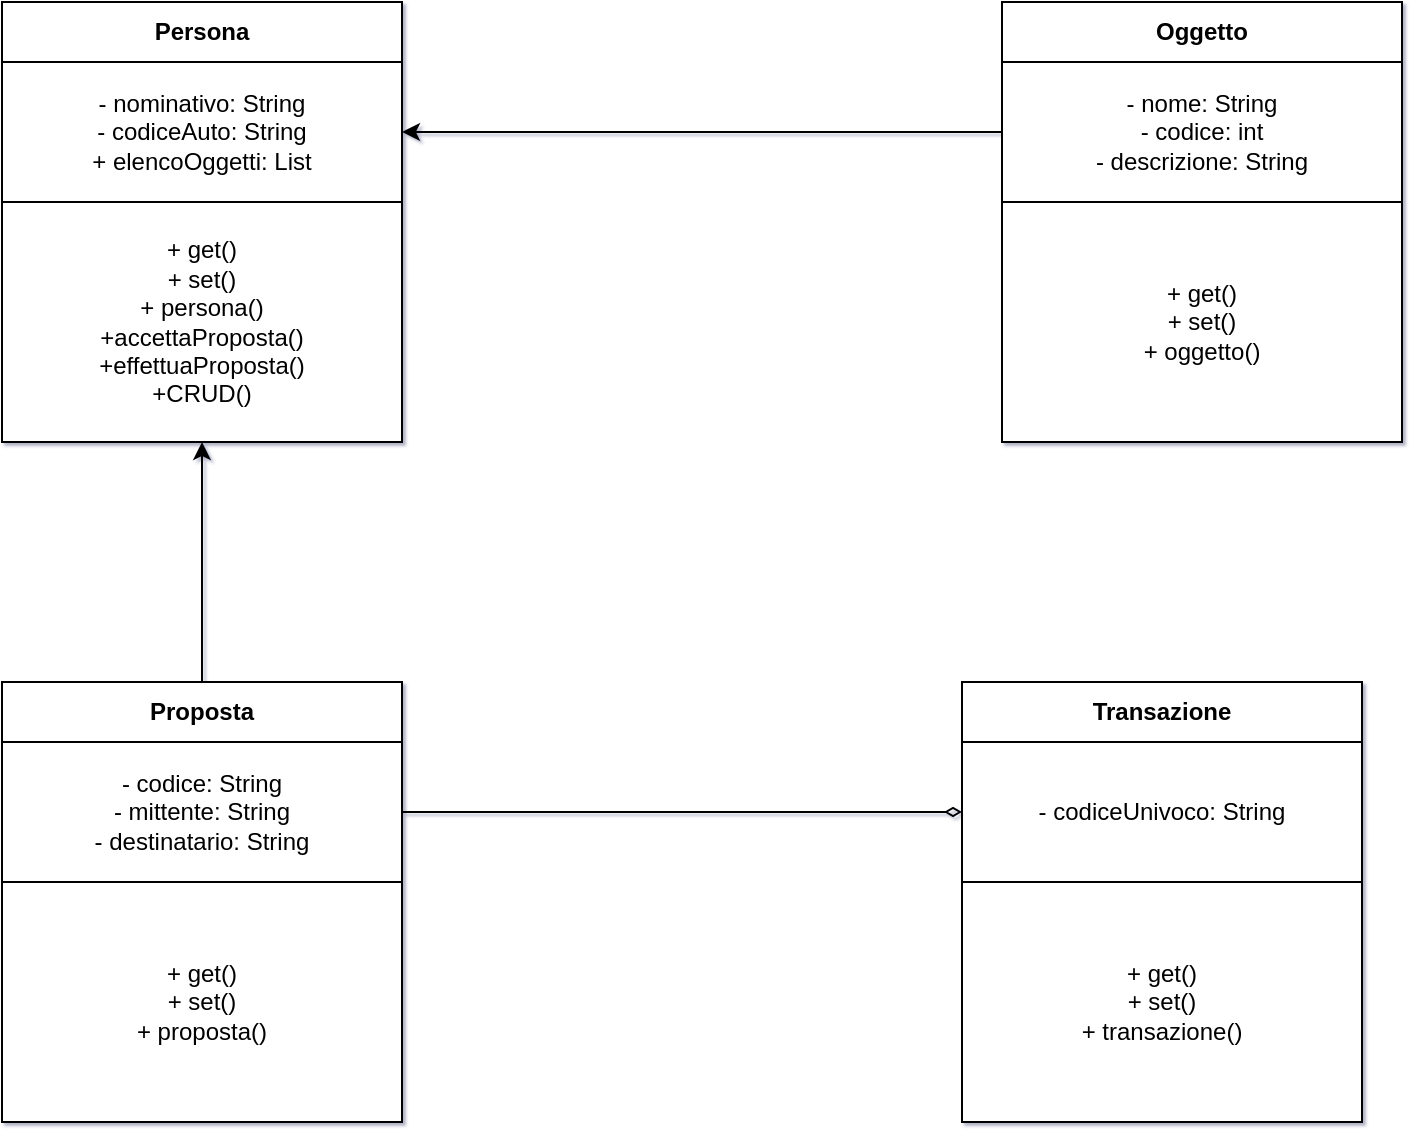 <mxfile version="23.1.5" type="device">
  <diagram name="Pagina-1" id="6Av8Gc_3-7IdRDmsvJMG">
    <mxGraphModel dx="1050" dy="629" grid="1" gridSize="10" guides="1" tooltips="1" connect="1" arrows="1" fold="1" page="1" pageScale="1" pageWidth="827" pageHeight="1169" background="none" math="0" shadow="1">
      <root>
        <mxCell id="0" />
        <mxCell id="1" parent="0" />
        <mxCell id="iIqzsNzQ5Ks9BfVmmFDp-2" value="+ get()&lt;br&gt;+ set()&lt;br&gt;+ persona()&lt;br&gt;+accettaProposta()&lt;br&gt;+effettuaProposta()&lt;br&gt;+CRUD()" style="rounded=0;whiteSpace=wrap;html=1;fillColor=default;" vertex="1" parent="1">
          <mxGeometry x="40" y="120" width="200" height="120" as="geometry" />
        </mxCell>
        <mxCell id="iIqzsNzQ5Ks9BfVmmFDp-3" value="- nominativo: String&lt;br&gt;- codiceAuto: String&lt;br&gt;+ elencoOggetti: List" style="rounded=0;whiteSpace=wrap;html=1;fillColor=default;" vertex="1" parent="1">
          <mxGeometry x="40" y="50" width="200" height="70" as="geometry" />
        </mxCell>
        <mxCell id="iIqzsNzQ5Ks9BfVmmFDp-4" value="&lt;b&gt;Persona&lt;/b&gt;" style="rounded=0;whiteSpace=wrap;html=1;fillColor=default;" vertex="1" parent="1">
          <mxGeometry x="40" y="20" width="200" height="30" as="geometry" />
        </mxCell>
        <mxCell id="iIqzsNzQ5Ks9BfVmmFDp-5" value="+ get()&lt;br&gt;+ set()&lt;br&gt;+ oggetto()" style="rounded=0;whiteSpace=wrap;html=1;fillColor=default;" vertex="1" parent="1">
          <mxGeometry x="540" y="120" width="200" height="120" as="geometry" />
        </mxCell>
        <mxCell id="iIqzsNzQ5Ks9BfVmmFDp-15" style="edgeStyle=orthogonalEdgeStyle;rounded=0;orthogonalLoop=1;jettySize=auto;html=1;entryX=1;entryY=0.5;entryDx=0;entryDy=0;" edge="1" parent="1" source="iIqzsNzQ5Ks9BfVmmFDp-6" target="iIqzsNzQ5Ks9BfVmmFDp-3">
          <mxGeometry relative="1" as="geometry" />
        </mxCell>
        <mxCell id="iIqzsNzQ5Ks9BfVmmFDp-6" value="- nome: String&lt;br&gt;- codice: int&lt;br&gt;- descrizione: String" style="rounded=0;whiteSpace=wrap;html=1;fillColor=default;" vertex="1" parent="1">
          <mxGeometry x="540" y="50" width="200" height="70" as="geometry" />
        </mxCell>
        <mxCell id="iIqzsNzQ5Ks9BfVmmFDp-7" value="&lt;b&gt;Oggetto&lt;/b&gt;" style="rounded=0;whiteSpace=wrap;html=1;fillColor=default;" vertex="1" parent="1">
          <mxGeometry x="540" y="20" width="200" height="30" as="geometry" />
        </mxCell>
        <mxCell id="iIqzsNzQ5Ks9BfVmmFDp-8" value="+ get()&lt;br&gt;+ set()&lt;br&gt;+ proposta()" style="rounded=0;whiteSpace=wrap;html=1;fillColor=default;" vertex="1" parent="1">
          <mxGeometry x="40" y="460" width="200" height="120" as="geometry" />
        </mxCell>
        <mxCell id="iIqzsNzQ5Ks9BfVmmFDp-16" style="edgeStyle=orthogonalEdgeStyle;rounded=0;orthogonalLoop=1;jettySize=auto;html=1;entryX=0;entryY=0.5;entryDx=0;entryDy=0;endArrow=diamondThin;endFill=0;" edge="1" parent="1" source="iIqzsNzQ5Ks9BfVmmFDp-9" target="iIqzsNzQ5Ks9BfVmmFDp-12">
          <mxGeometry relative="1" as="geometry" />
        </mxCell>
        <mxCell id="iIqzsNzQ5Ks9BfVmmFDp-9" value="- codice: String&lt;br&gt;- mittente: String&lt;br&gt;- destinatario: String" style="rounded=0;whiteSpace=wrap;html=1;fillColor=default;" vertex="1" parent="1">
          <mxGeometry x="40" y="390" width="200" height="70" as="geometry" />
        </mxCell>
        <mxCell id="iIqzsNzQ5Ks9BfVmmFDp-14" style="edgeStyle=orthogonalEdgeStyle;rounded=0;orthogonalLoop=1;jettySize=auto;html=1;entryX=0.5;entryY=1;entryDx=0;entryDy=0;" edge="1" parent="1" source="iIqzsNzQ5Ks9BfVmmFDp-10" target="iIqzsNzQ5Ks9BfVmmFDp-2">
          <mxGeometry relative="1" as="geometry" />
        </mxCell>
        <mxCell id="iIqzsNzQ5Ks9BfVmmFDp-10" value="&lt;b&gt;Proposta&lt;/b&gt;" style="rounded=0;whiteSpace=wrap;html=1;fillColor=default;" vertex="1" parent="1">
          <mxGeometry x="40" y="360" width="200" height="30" as="geometry" />
        </mxCell>
        <mxCell id="iIqzsNzQ5Ks9BfVmmFDp-11" value="+ get()&lt;br&gt;+ set()&lt;br&gt;+ transazione()" style="rounded=0;whiteSpace=wrap;html=1;fillColor=default;" vertex="1" parent="1">
          <mxGeometry x="520" y="460" width="200" height="120" as="geometry" />
        </mxCell>
        <mxCell id="iIqzsNzQ5Ks9BfVmmFDp-12" value="- codiceUnivoco: String" style="rounded=0;whiteSpace=wrap;html=1;fillColor=default;" vertex="1" parent="1">
          <mxGeometry x="520" y="390" width="200" height="70" as="geometry" />
        </mxCell>
        <mxCell id="iIqzsNzQ5Ks9BfVmmFDp-13" value="&lt;b&gt;Transazione&lt;/b&gt;" style="rounded=0;whiteSpace=wrap;html=1;fillColor=default;" vertex="1" parent="1">
          <mxGeometry x="520" y="360" width="200" height="30" as="geometry" />
        </mxCell>
      </root>
    </mxGraphModel>
  </diagram>
</mxfile>
